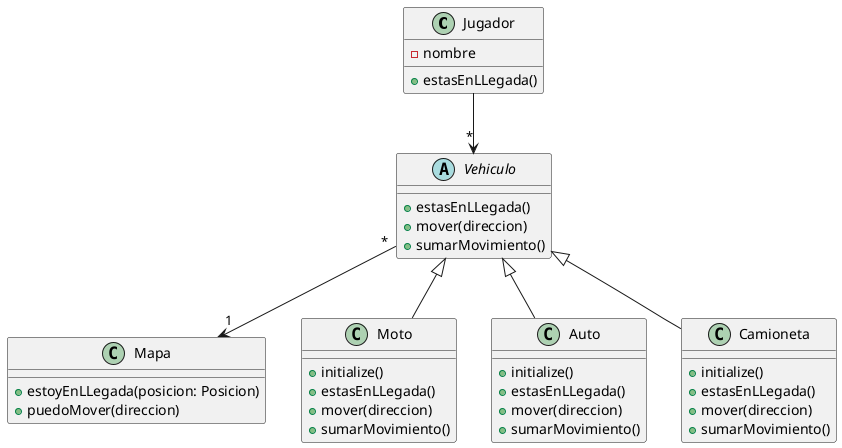 @startuml
class Jugador {
        -nombre
        +estasEnLLegada()
}

Abstract class Vehiculo {
        +estasEnLLegada()
        +mover(direccion)
        +sumarMovimiento()
}

class Mapa {
        +estoyEnLLegada(posicion: Posicion)
        +puedoMover(direccion)
}

class Moto {
        + initialize()
        +estasEnLLegada()
        +mover(direccion)
        +sumarMovimiento()
}

class Auto {
        + initialize()
        +estasEnLLegada()
        +mover(direccion)
        +sumarMovimiento()
}

class Camioneta {
        + initialize()
        +estasEnLLegada()
        +mover(direccion)
        +sumarMovimiento()
}

Vehiculo <|-- Moto
Vehiculo <|-- Auto
Vehiculo <|-- Camioneta
Jugador --> "*" Vehiculo
Vehiculo "*" --> "1" Mapa

@enduml
